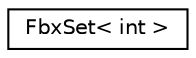 digraph "クラス階層図"
{
  edge [fontname="Helvetica",fontsize="10",labelfontname="Helvetica",labelfontsize="10"];
  node [fontname="Helvetica",fontsize="10",shape=record];
  rankdir="LR";
  Node0 [label="FbxSet\< int \>",height=0.2,width=0.4,color="black", fillcolor="white", style="filled",URL="$class_fbx_set.html"];
}
